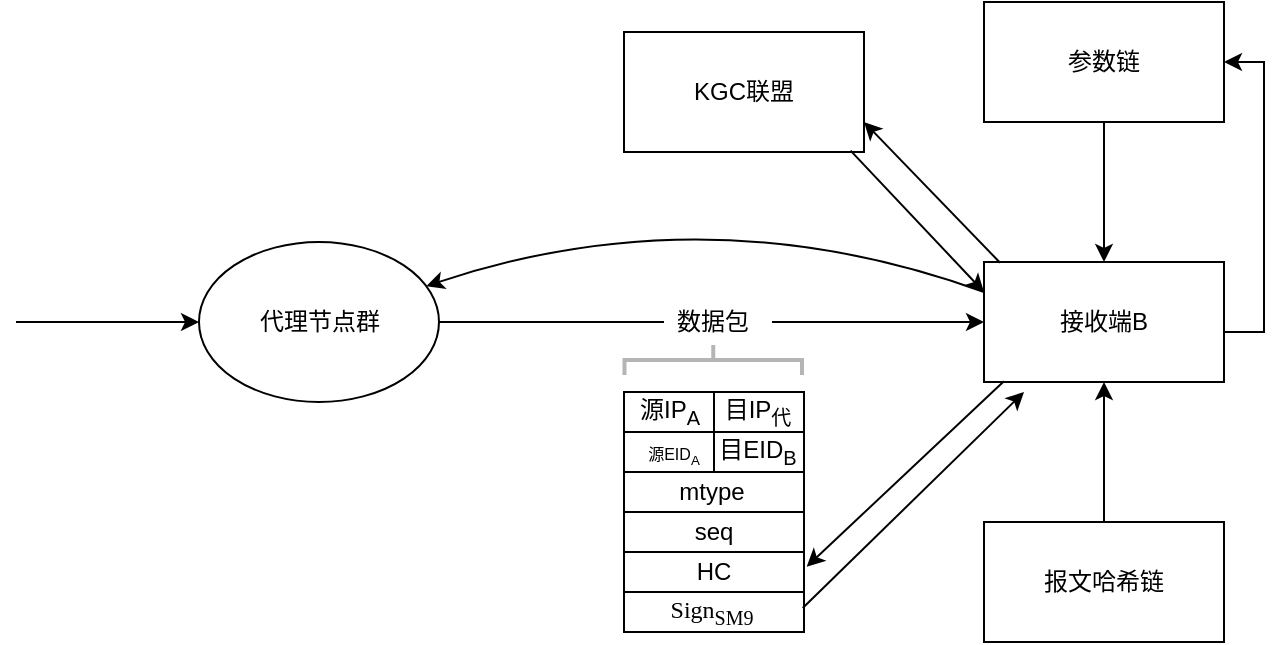 <mxfile version="21.2.1" type="github">
  <diagram name="第 1 页" id="QVGh8b3222AXSPBpTW67">
    <mxGraphModel dx="802" dy="425" grid="0" gridSize="10" guides="1" tooltips="1" connect="1" arrows="1" fold="1" page="1" pageScale="1" pageWidth="827" pageHeight="1169" math="0" shadow="0">
      <root>
        <mxCell id="0" />
        <mxCell id="1" parent="0" />
        <mxCell id="mxx8n0SEemxipuw1-2DI-8" value="代理节点群" style="ellipse;whiteSpace=wrap;html=1;" vertex="1" parent="1">
          <mxGeometry x="137.5" y="275" width="120" height="80" as="geometry" />
        </mxCell>
        <mxCell id="mxx8n0SEemxipuw1-2DI-66" value="" style="edgeStyle=orthogonalEdgeStyle;rounded=0;orthogonalLoop=1;jettySize=auto;html=1;" edge="1" parent="1" source="mxx8n0SEemxipuw1-2DI-33" target="mxx8n0SEemxipuw1-2DI-36">
          <mxGeometry relative="1" as="geometry" />
        </mxCell>
        <mxCell id="mxx8n0SEemxipuw1-2DI-33" value="参数链" style="rounded=0;whiteSpace=wrap;html=1;" vertex="1" parent="1">
          <mxGeometry x="530" y="155" width="120" height="60" as="geometry" />
        </mxCell>
        <mxCell id="mxx8n0SEemxipuw1-2DI-67" style="edgeStyle=orthogonalEdgeStyle;rounded=0;orthogonalLoop=1;jettySize=auto;html=1;entryX=1;entryY=0.5;entryDx=0;entryDy=0;" edge="1" parent="1" source="mxx8n0SEemxipuw1-2DI-36" target="mxx8n0SEemxipuw1-2DI-33">
          <mxGeometry relative="1" as="geometry">
            <mxPoint x="670" y="180" as="targetPoint" />
            <Array as="points">
              <mxPoint x="670" y="320" />
              <mxPoint x="670" y="185" />
            </Array>
          </mxGeometry>
        </mxCell>
        <mxCell id="mxx8n0SEemxipuw1-2DI-36" value="接收端B" style="rounded=0;whiteSpace=wrap;html=1;" vertex="1" parent="1">
          <mxGeometry x="530" y="285" width="120" height="60" as="geometry" />
        </mxCell>
        <mxCell id="mxx8n0SEemxipuw1-2DI-64" style="edgeStyle=orthogonalEdgeStyle;rounded=0;orthogonalLoop=1;jettySize=auto;html=1;entryX=0.5;entryY=1;entryDx=0;entryDy=0;" edge="1" parent="1" source="mxx8n0SEemxipuw1-2DI-37" target="mxx8n0SEemxipuw1-2DI-36">
          <mxGeometry relative="1" as="geometry" />
        </mxCell>
        <mxCell id="mxx8n0SEemxipuw1-2DI-37" value="报文哈希链" style="rounded=0;whiteSpace=wrap;html=1;" vertex="1" parent="1">
          <mxGeometry x="530" y="415" width="120" height="60" as="geometry" />
        </mxCell>
        <mxCell id="mxx8n0SEemxipuw1-2DI-38" value="KGC联盟" style="rounded=0;whiteSpace=wrap;html=1;" vertex="1" parent="1">
          <mxGeometry x="350" y="170" width="120" height="60" as="geometry" />
        </mxCell>
        <mxCell id="mxx8n0SEemxipuw1-2DI-61" style="edgeStyle=orthogonalEdgeStyle;rounded=0;orthogonalLoop=1;jettySize=auto;html=1;entryX=0;entryY=0.5;entryDx=0;entryDy=0;" edge="1" parent="1" source="mxx8n0SEemxipuw1-2DI-39" target="mxx8n0SEemxipuw1-2DI-36">
          <mxGeometry relative="1" as="geometry" />
        </mxCell>
        <mxCell id="mxx8n0SEemxipuw1-2DI-39" value="数据包" style="text;html=1;align=center;verticalAlign=middle;resizable=0;points=[];autosize=1;strokeColor=none;fillColor=none;" vertex="1" parent="1">
          <mxGeometry x="364" y="300" width="60" height="30" as="geometry" />
        </mxCell>
        <mxCell id="mxx8n0SEemxipuw1-2DI-40" value="" style="strokeWidth=2;html=1;shape=mxgraph.flowchart.annotation_2;align=left;labelPosition=right;pointerEvents=1;rotation=90;fillColor=#F5F5F5;strokeColor=#B5B5B5;" vertex="1" parent="1">
          <mxGeometry x="387.13" y="289.63" width="15" height="88.75" as="geometry" />
        </mxCell>
        <mxCell id="mxx8n0SEemxipuw1-2DI-44" value="&lt;font style=&quot;font-size: 6px;&quot;&gt;源EID&lt;/font&gt;" style="verticalLabelPosition=bottom;verticalAlign=top;html=1;shape=mxgraph.basic.rect;fillColor2=none;strokeWidth=1;size=20;indent=5;" vertex="1" parent="1">
          <mxGeometry x="350" y="350" width="45" height="20" as="geometry" />
        </mxCell>
        <mxCell id="mxx8n0SEemxipuw1-2DI-45" value="" style="verticalLabelPosition=bottom;verticalAlign=top;html=1;shape=mxgraph.basic.rect;fillColor2=none;strokeWidth=1;size=20;indent=5;" vertex="1" parent="1">
          <mxGeometry x="395" y="350" width="45" height="20" as="geometry" />
        </mxCell>
        <mxCell id="mxx8n0SEemxipuw1-2DI-46" value="" style="verticalLabelPosition=bottom;verticalAlign=top;html=1;shape=mxgraph.basic.rect;fillColor2=none;strokeWidth=1;size=20;indent=5;" vertex="1" parent="1">
          <mxGeometry x="350" y="370" width="45" height="20" as="geometry" />
        </mxCell>
        <mxCell id="mxx8n0SEemxipuw1-2DI-47" value="" style="verticalLabelPosition=bottom;verticalAlign=top;html=1;shape=mxgraph.basic.rect;fillColor2=none;strokeWidth=1;size=20;indent=5;" vertex="1" parent="1">
          <mxGeometry x="395" y="370" width="45" height="20" as="geometry" />
        </mxCell>
        <mxCell id="mxx8n0SEemxipuw1-2DI-48" value="" style="verticalLabelPosition=bottom;verticalAlign=top;html=1;shape=mxgraph.basic.rect;fillColor2=none;strokeWidth=1;size=20;indent=5;" vertex="1" parent="1">
          <mxGeometry x="350" y="390" width="90" height="20" as="geometry" />
        </mxCell>
        <mxCell id="mxx8n0SEemxipuw1-2DI-49" value="" style="verticalLabelPosition=bottom;verticalAlign=top;html=1;shape=mxgraph.basic.rect;fillColor2=none;strokeWidth=1;size=20;indent=5;" vertex="1" parent="1">
          <mxGeometry x="350" y="410" width="90" height="20" as="geometry" />
        </mxCell>
        <mxCell id="mxx8n0SEemxipuw1-2DI-50" value="" style="verticalLabelPosition=bottom;verticalAlign=top;html=1;shape=mxgraph.basic.rect;fillColor2=none;strokeWidth=1;size=20;indent=5;" vertex="1" parent="1">
          <mxGeometry x="350" y="430" width="90" height="20" as="geometry" />
        </mxCell>
        <mxCell id="mxx8n0SEemxipuw1-2DI-51" value="" style="verticalLabelPosition=bottom;verticalAlign=top;html=1;shape=mxgraph.basic.rect;fillColor2=none;strokeWidth=1;size=20;indent=5;" vertex="1" parent="1">
          <mxGeometry x="350" y="450" width="90" height="20" as="geometry" />
        </mxCell>
        <mxCell id="mxx8n0SEemxipuw1-2DI-53" value="源IP&lt;sub&gt;A&lt;/sub&gt;" style="text;html=1;strokeColor=none;fillColor=none;align=center;verticalAlign=middle;whiteSpace=wrap;rounded=0;" vertex="1" parent="1">
          <mxGeometry x="342.5" y="345" width="60" height="30" as="geometry" />
        </mxCell>
        <mxCell id="mxx8n0SEemxipuw1-2DI-54" value="目IP&lt;sub&gt;&lt;font style=&quot;font-size: 10px;&quot;&gt;代&lt;/font&gt;&lt;/sub&gt;" style="text;html=1;strokeColor=none;fillColor=none;align=center;verticalAlign=middle;whiteSpace=wrap;rounded=0;" vertex="1" parent="1">
          <mxGeometry x="387.13" y="345" width="60" height="30" as="geometry" />
        </mxCell>
        <mxCell id="mxx8n0SEemxipuw1-2DI-55" value="&lt;font style=&quot;font-size: 8px;&quot;&gt;&lt;font style=&quot;&quot;&gt;源EID&lt;/font&gt;&lt;sub&gt;A&lt;/sub&gt;&lt;/font&gt;" style="text;html=1;strokeColor=none;fillColor=none;align=center;verticalAlign=middle;whiteSpace=wrap;rounded=0;" vertex="1" parent="1">
          <mxGeometry x="330" y="360.18" width="90" height="39.63" as="geometry" />
        </mxCell>
        <mxCell id="mxx8n0SEemxipuw1-2DI-56" value="目EID&lt;sub&gt;B&lt;/sub&gt;" style="text;html=1;strokeColor=none;fillColor=none;align=center;verticalAlign=middle;whiteSpace=wrap;rounded=0;" vertex="1" parent="1">
          <mxGeometry x="387.13" y="365" width="60" height="30" as="geometry" />
        </mxCell>
        <mxCell id="mxx8n0SEemxipuw1-2DI-57" value="mtype" style="text;html=1;strokeColor=none;fillColor=none;align=center;verticalAlign=middle;whiteSpace=wrap;rounded=0;" vertex="1" parent="1">
          <mxGeometry x="364" y="385" width="60" height="30" as="geometry" />
        </mxCell>
        <mxCell id="mxx8n0SEemxipuw1-2DI-58" value="seq" style="text;html=1;strokeColor=none;fillColor=none;align=center;verticalAlign=middle;whiteSpace=wrap;rounded=0;" vertex="1" parent="1">
          <mxGeometry x="365" y="405" width="60" height="30" as="geometry" />
        </mxCell>
        <mxCell id="mxx8n0SEemxipuw1-2DI-59" value="HC" style="text;html=1;strokeColor=none;fillColor=none;align=center;verticalAlign=middle;whiteSpace=wrap;rounded=0;" vertex="1" parent="1">
          <mxGeometry x="365" y="425" width="60" height="30" as="geometry" />
        </mxCell>
        <mxCell id="mxx8n0SEemxipuw1-2DI-60" value="&lt;font face=&quot;Times New Roman&quot;&gt;Sign&lt;sub&gt;SM9&lt;/sub&gt;&lt;/font&gt;" style="text;html=1;strokeColor=none;fillColor=none;align=center;verticalAlign=middle;whiteSpace=wrap;rounded=0;" vertex="1" parent="1">
          <mxGeometry x="364" y="445" width="60" height="30" as="geometry" />
        </mxCell>
        <mxCell id="mxx8n0SEemxipuw1-2DI-62" value="" style="endArrow=none;html=1;rounded=0;exitX=1;exitY=0.5;exitDx=0;exitDy=0;" edge="1" parent="1" source="mxx8n0SEemxipuw1-2DI-8">
          <mxGeometry width="50" height="50" relative="1" as="geometry">
            <mxPoint x="260" y="330" as="sourcePoint" />
            <mxPoint x="370" y="315" as="targetPoint" />
          </mxGeometry>
        </mxCell>
        <mxCell id="mxx8n0SEemxipuw1-2DI-68" value="" style="endArrow=classic;html=1;rounded=0;entryX=1;entryY=0.75;entryDx=0;entryDy=0;exitX=0.067;exitY=0.006;exitDx=0;exitDy=0;exitPerimeter=0;" edge="1" parent="1" source="mxx8n0SEemxipuw1-2DI-36" target="mxx8n0SEemxipuw1-2DI-38">
          <mxGeometry width="50" height="50" relative="1" as="geometry">
            <mxPoint x="430" y="400" as="sourcePoint" />
            <mxPoint x="480" y="350" as="targetPoint" />
          </mxGeometry>
        </mxCell>
        <mxCell id="mxx8n0SEemxipuw1-2DI-70" value="" style="endArrow=classic;html=1;rounded=0;exitX=0.944;exitY=0.989;exitDx=0;exitDy=0;exitPerimeter=0;entryX=0;entryY=0.25;entryDx=0;entryDy=0;" edge="1" parent="1" source="mxx8n0SEemxipuw1-2DI-38" target="mxx8n0SEemxipuw1-2DI-36">
          <mxGeometry width="50" height="50" relative="1" as="geometry">
            <mxPoint x="558" y="296" as="sourcePoint" />
            <mxPoint x="480" y="290" as="targetPoint" />
          </mxGeometry>
        </mxCell>
        <mxCell id="mxx8n0SEemxipuw1-2DI-71" value="" style="endArrow=classic;html=1;rounded=0;entryX=1.015;entryY=0.367;entryDx=0;entryDy=0;exitX=0.083;exitY=0.994;exitDx=0;exitDy=0;exitPerimeter=0;entryPerimeter=0;" edge="1" parent="1" source="mxx8n0SEemxipuw1-2DI-36" target="mxx8n0SEemxipuw1-2DI-50">
          <mxGeometry width="50" height="50" relative="1" as="geometry">
            <mxPoint x="545" y="415" as="sourcePoint" />
            <mxPoint x="477" y="345" as="targetPoint" />
          </mxGeometry>
        </mxCell>
        <mxCell id="mxx8n0SEemxipuw1-2DI-72" value="" style="endArrow=classic;html=1;rounded=0;exitX=0.993;exitY=0.4;exitDx=0;exitDy=0;exitPerimeter=0;" edge="1" parent="1" source="mxx8n0SEemxipuw1-2DI-51">
          <mxGeometry width="50" height="50" relative="1" as="geometry">
            <mxPoint x="470" y="359" as="sourcePoint" />
            <mxPoint x="550" y="350" as="targetPoint" />
          </mxGeometry>
        </mxCell>
        <mxCell id="mxx8n0SEemxipuw1-2DI-75" value="" style="curved=1;endArrow=classic;html=1;rounded=0;exitX=0;exitY=0.25;exitDx=0;exitDy=0;" edge="1" parent="1" source="mxx8n0SEemxipuw1-2DI-36" target="mxx8n0SEemxipuw1-2DI-8">
          <mxGeometry width="50" height="50" relative="1" as="geometry">
            <mxPoint x="392.13" y="300" as="sourcePoint" />
            <mxPoint x="442.13" y="250" as="targetPoint" />
            <Array as="points">
              <mxPoint x="392.13" y="250" />
            </Array>
          </mxGeometry>
        </mxCell>
        <mxCell id="mxx8n0SEemxipuw1-2DI-84" value="" style="endArrow=classic;html=1;rounded=0;entryX=0;entryY=0.5;entryDx=0;entryDy=0;" edge="1" parent="1" target="mxx8n0SEemxipuw1-2DI-8">
          <mxGeometry width="50" height="50" relative="1" as="geometry">
            <mxPoint x="46" y="315" as="sourcePoint" />
            <mxPoint x="103" y="295" as="targetPoint" />
          </mxGeometry>
        </mxCell>
      </root>
    </mxGraphModel>
  </diagram>
</mxfile>
